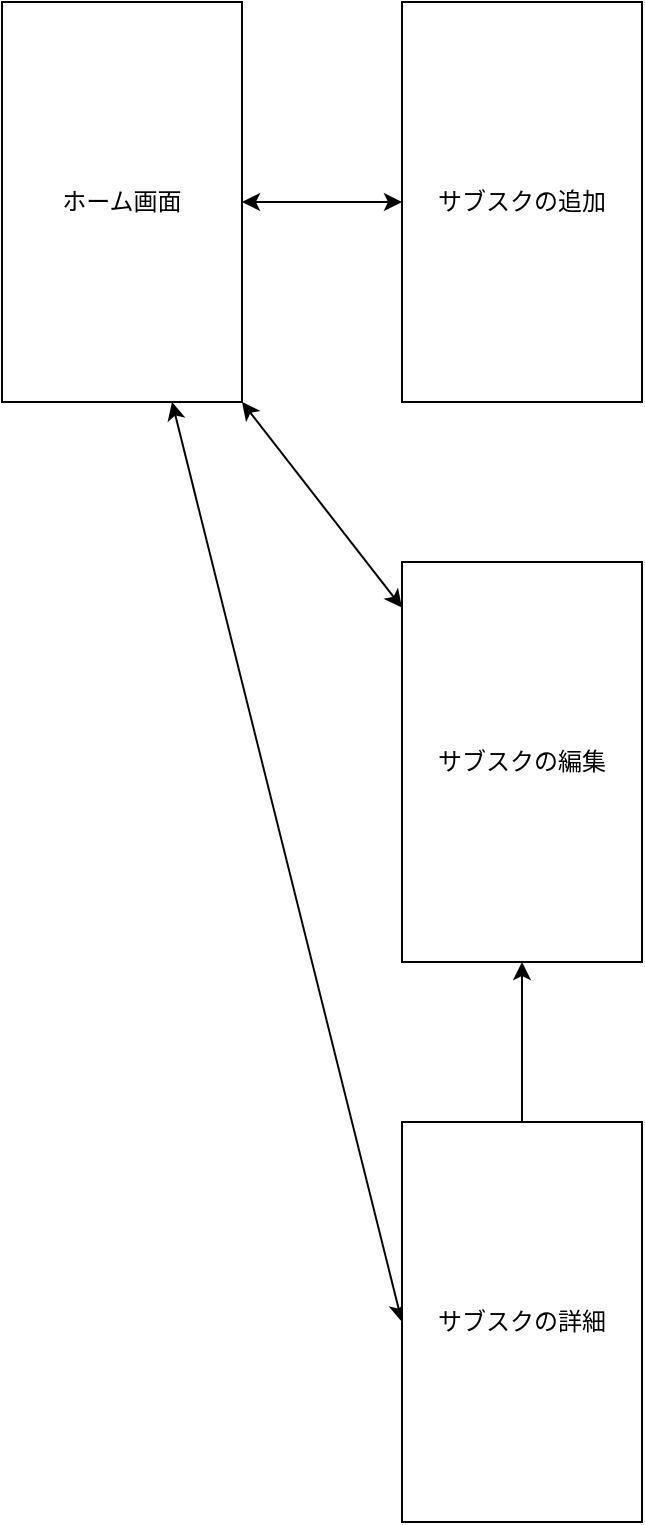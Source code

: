 <mxfile>
    <diagram id="CYZdIPdM09OZ_AHZDUyi" name="Page-1">
        <mxGraphModel dx="1497" dy="1133" grid="1" gridSize="10" guides="1" tooltips="1" connect="1" arrows="1" fold="1" page="1" pageScale="1" pageWidth="827" pageHeight="1169" math="0" shadow="0">
            <root>
                <mxCell id="0"/>
                <mxCell id="1" parent="0"/>
                <mxCell id="5" style="edgeStyle=none;html=1;entryX=0;entryY=0.5;entryDx=0;entryDy=0;startArrow=classic;startFill=1;" edge="1" parent="1" source="3" target="4">
                    <mxGeometry relative="1" as="geometry"/>
                </mxCell>
                <mxCell id="9" style="edgeStyle=none;html=1;entryX=0;entryY=0.5;entryDx=0;entryDy=0;startArrow=classic;startFill=1;" edge="1" parent="1" source="3" target="8">
                    <mxGeometry relative="1" as="geometry"/>
                </mxCell>
                <mxCell id="3" value="ホーム画面" style="rounded=0;whiteSpace=wrap;html=1;" vertex="1" parent="1">
                    <mxGeometry x="40" y="80" width="120" height="200" as="geometry"/>
                </mxCell>
                <mxCell id="4" value="サブスクの追加" style="rounded=0;whiteSpace=wrap;html=1;" vertex="1" parent="1">
                    <mxGeometry x="240" y="80" width="120" height="200" as="geometry"/>
                </mxCell>
                <mxCell id="12" style="edgeStyle=none;html=1;entryX=1;entryY=1;entryDx=0;entryDy=0;startArrow=classic;startFill=1;" edge="1" parent="1" source="6" target="3">
                    <mxGeometry relative="1" as="geometry"/>
                </mxCell>
                <mxCell id="6" value="サブスクの編集" style="rounded=0;whiteSpace=wrap;html=1;" vertex="1" parent="1">
                    <mxGeometry x="240" y="360" width="120" height="200" as="geometry"/>
                </mxCell>
                <mxCell id="13" style="edgeStyle=none;html=1;entryX=0.5;entryY=1;entryDx=0;entryDy=0;startArrow=none;startFill=0;" edge="1" parent="1" source="8" target="6">
                    <mxGeometry relative="1" as="geometry"/>
                </mxCell>
                <mxCell id="8" value="サブスクの詳細" style="rounded=0;whiteSpace=wrap;html=1;" vertex="1" parent="1">
                    <mxGeometry x="240" y="640" width="120" height="200" as="geometry"/>
                </mxCell>
            </root>
        </mxGraphModel>
    </diagram>
</mxfile>